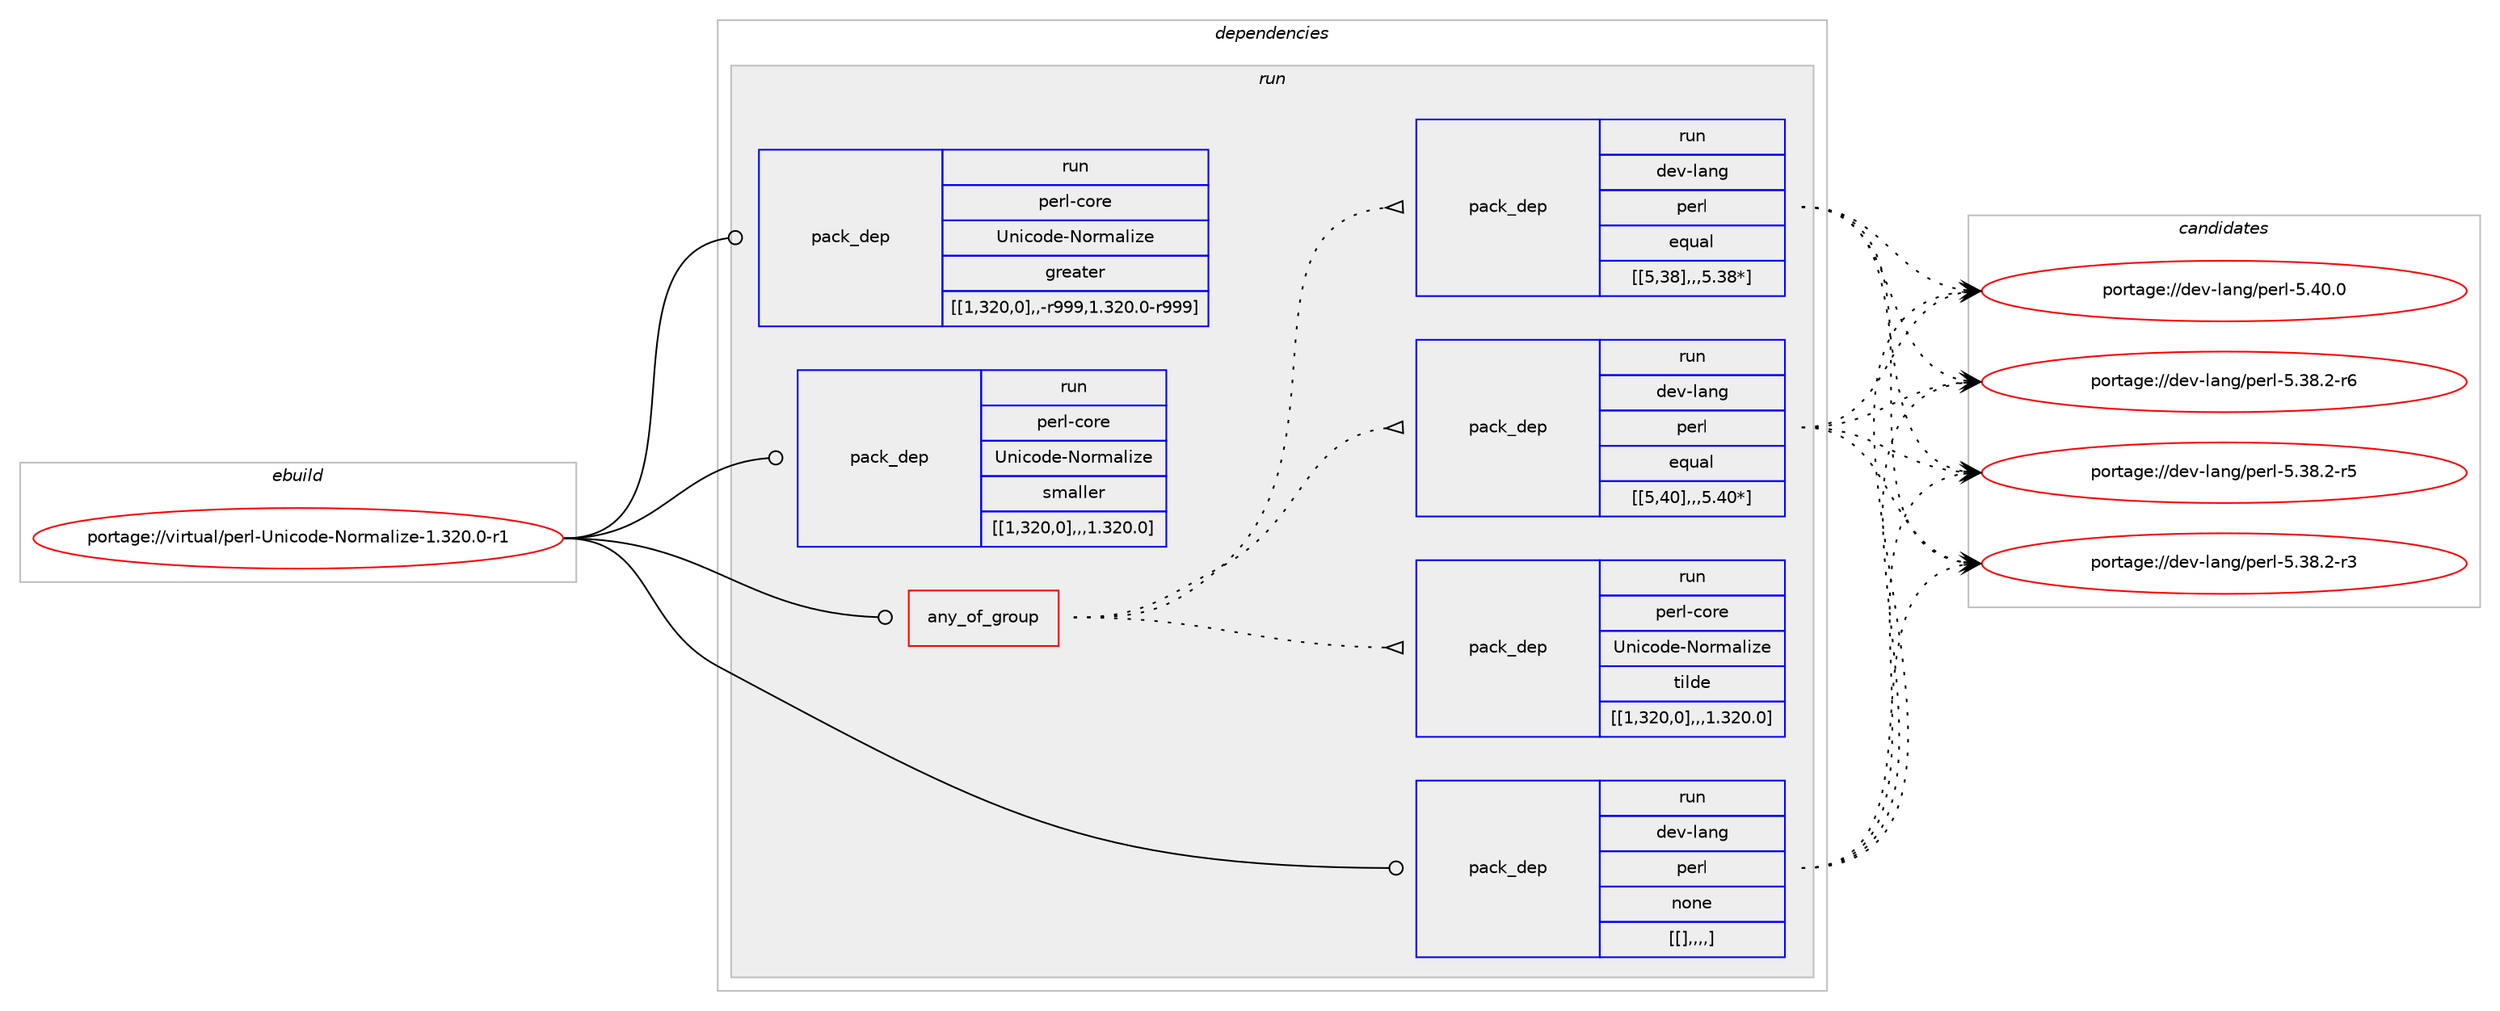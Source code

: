 digraph prolog {

# *************
# Graph options
# *************

newrank=true;
concentrate=true;
compound=true;
graph [rankdir=LR,fontname=Helvetica,fontsize=10,ranksep=1.5];#, ranksep=2.5, nodesep=0.2];
edge  [arrowhead=vee];
node  [fontname=Helvetica,fontsize=10];

# **********
# The ebuild
# **********

subgraph cluster_leftcol {
color=gray;
label=<<i>ebuild</i>>;
id [label="portage://virtual/perl-Unicode-Normalize-1.320.0-r1", color=red, width=4, href="../virtual/perl-Unicode-Normalize-1.320.0-r1.svg"];
}

# ****************
# The dependencies
# ****************

subgraph cluster_midcol {
color=gray;
label=<<i>dependencies</i>>;
subgraph cluster_compile {
fillcolor="#eeeeee";
style=filled;
label=<<i>compile</i>>;
}
subgraph cluster_compileandrun {
fillcolor="#eeeeee";
style=filled;
label=<<i>compile and run</i>>;
}
subgraph cluster_run {
fillcolor="#eeeeee";
style=filled;
label=<<i>run</i>>;
subgraph any193 {
dependency31150 [label=<<TABLE BORDER="0" CELLBORDER="1" CELLSPACING="0" CELLPADDING="4"><TR><TD CELLPADDING="10">any_of_group</TD></TR></TABLE>>, shape=none, color=red];subgraph pack19669 {
dependency31151 [label=<<TABLE BORDER="0" CELLBORDER="1" CELLSPACING="0" CELLPADDING="4" WIDTH="220"><TR><TD ROWSPAN="6" CELLPADDING="30">pack_dep</TD></TR><TR><TD WIDTH="110">run</TD></TR><TR><TD>dev-lang</TD></TR><TR><TD>perl</TD></TR><TR><TD>equal</TD></TR><TR><TD>[[5,40],,,5.40*]</TD></TR></TABLE>>, shape=none, color=blue];
}
dependency31150:e -> dependency31151:w [weight=20,style="dotted",arrowhead="oinv"];
subgraph pack19670 {
dependency31152 [label=<<TABLE BORDER="0" CELLBORDER="1" CELLSPACING="0" CELLPADDING="4" WIDTH="220"><TR><TD ROWSPAN="6" CELLPADDING="30">pack_dep</TD></TR><TR><TD WIDTH="110">run</TD></TR><TR><TD>dev-lang</TD></TR><TR><TD>perl</TD></TR><TR><TD>equal</TD></TR><TR><TD>[[5,38],,,5.38*]</TD></TR></TABLE>>, shape=none, color=blue];
}
dependency31150:e -> dependency31152:w [weight=20,style="dotted",arrowhead="oinv"];
subgraph pack19671 {
dependency31153 [label=<<TABLE BORDER="0" CELLBORDER="1" CELLSPACING="0" CELLPADDING="4" WIDTH="220"><TR><TD ROWSPAN="6" CELLPADDING="30">pack_dep</TD></TR><TR><TD WIDTH="110">run</TD></TR><TR><TD>perl-core</TD></TR><TR><TD>Unicode-Normalize</TD></TR><TR><TD>tilde</TD></TR><TR><TD>[[1,320,0],,,1.320.0]</TD></TR></TABLE>>, shape=none, color=blue];
}
dependency31150:e -> dependency31153:w [weight=20,style="dotted",arrowhead="oinv"];
}
id:e -> dependency31150:w [weight=20,style="solid",arrowhead="odot"];
subgraph pack19672 {
dependency31154 [label=<<TABLE BORDER="0" CELLBORDER="1" CELLSPACING="0" CELLPADDING="4" WIDTH="220"><TR><TD ROWSPAN="6" CELLPADDING="30">pack_dep</TD></TR><TR><TD WIDTH="110">run</TD></TR><TR><TD>dev-lang</TD></TR><TR><TD>perl</TD></TR><TR><TD>none</TD></TR><TR><TD>[[],,,,]</TD></TR></TABLE>>, shape=none, color=blue];
}
id:e -> dependency31154:w [weight=20,style="solid",arrowhead="odot"];
subgraph pack19673 {
dependency31155 [label=<<TABLE BORDER="0" CELLBORDER="1" CELLSPACING="0" CELLPADDING="4" WIDTH="220"><TR><TD ROWSPAN="6" CELLPADDING="30">pack_dep</TD></TR><TR><TD WIDTH="110">run</TD></TR><TR><TD>perl-core</TD></TR><TR><TD>Unicode-Normalize</TD></TR><TR><TD>greater</TD></TR><TR><TD>[[1,320,0],,-r999,1.320.0-r999]</TD></TR></TABLE>>, shape=none, color=blue];
}
id:e -> dependency31155:w [weight=20,style="solid",arrowhead="odot"];
subgraph pack19674 {
dependency31156 [label=<<TABLE BORDER="0" CELLBORDER="1" CELLSPACING="0" CELLPADDING="4" WIDTH="220"><TR><TD ROWSPAN="6" CELLPADDING="30">pack_dep</TD></TR><TR><TD WIDTH="110">run</TD></TR><TR><TD>perl-core</TD></TR><TR><TD>Unicode-Normalize</TD></TR><TR><TD>smaller</TD></TR><TR><TD>[[1,320,0],,,1.320.0]</TD></TR></TABLE>>, shape=none, color=blue];
}
id:e -> dependency31156:w [weight=20,style="solid",arrowhead="odot"];
}
}

# **************
# The candidates
# **************

subgraph cluster_choices {
rank=same;
color=gray;
label=<<i>candidates</i>>;

subgraph choice19669 {
color=black;
nodesep=1;
choice10010111845108971101034711210111410845534652484648 [label="portage://dev-lang/perl-5.40.0", color=red, width=4,href="../dev-lang/perl-5.40.0.svg"];
choice100101118451089711010347112101114108455346515646504511454 [label="portage://dev-lang/perl-5.38.2-r6", color=red, width=4,href="../dev-lang/perl-5.38.2-r6.svg"];
choice100101118451089711010347112101114108455346515646504511453 [label="portage://dev-lang/perl-5.38.2-r5", color=red, width=4,href="../dev-lang/perl-5.38.2-r5.svg"];
choice100101118451089711010347112101114108455346515646504511451 [label="portage://dev-lang/perl-5.38.2-r3", color=red, width=4,href="../dev-lang/perl-5.38.2-r3.svg"];
dependency31151:e -> choice10010111845108971101034711210111410845534652484648:w [style=dotted,weight="100"];
dependency31151:e -> choice100101118451089711010347112101114108455346515646504511454:w [style=dotted,weight="100"];
dependency31151:e -> choice100101118451089711010347112101114108455346515646504511453:w [style=dotted,weight="100"];
dependency31151:e -> choice100101118451089711010347112101114108455346515646504511451:w [style=dotted,weight="100"];
}
subgraph choice19670 {
color=black;
nodesep=1;
choice10010111845108971101034711210111410845534652484648 [label="portage://dev-lang/perl-5.40.0", color=red, width=4,href="../dev-lang/perl-5.40.0.svg"];
choice100101118451089711010347112101114108455346515646504511454 [label="portage://dev-lang/perl-5.38.2-r6", color=red, width=4,href="../dev-lang/perl-5.38.2-r6.svg"];
choice100101118451089711010347112101114108455346515646504511453 [label="portage://dev-lang/perl-5.38.2-r5", color=red, width=4,href="../dev-lang/perl-5.38.2-r5.svg"];
choice100101118451089711010347112101114108455346515646504511451 [label="portage://dev-lang/perl-5.38.2-r3", color=red, width=4,href="../dev-lang/perl-5.38.2-r3.svg"];
dependency31152:e -> choice10010111845108971101034711210111410845534652484648:w [style=dotted,weight="100"];
dependency31152:e -> choice100101118451089711010347112101114108455346515646504511454:w [style=dotted,weight="100"];
dependency31152:e -> choice100101118451089711010347112101114108455346515646504511453:w [style=dotted,weight="100"];
dependency31152:e -> choice100101118451089711010347112101114108455346515646504511451:w [style=dotted,weight="100"];
}
subgraph choice19671 {
color=black;
nodesep=1;
}
subgraph choice19672 {
color=black;
nodesep=1;
choice10010111845108971101034711210111410845534652484648 [label="portage://dev-lang/perl-5.40.0", color=red, width=4,href="../dev-lang/perl-5.40.0.svg"];
choice100101118451089711010347112101114108455346515646504511454 [label="portage://dev-lang/perl-5.38.2-r6", color=red, width=4,href="../dev-lang/perl-5.38.2-r6.svg"];
choice100101118451089711010347112101114108455346515646504511453 [label="portage://dev-lang/perl-5.38.2-r5", color=red, width=4,href="../dev-lang/perl-5.38.2-r5.svg"];
choice100101118451089711010347112101114108455346515646504511451 [label="portage://dev-lang/perl-5.38.2-r3", color=red, width=4,href="../dev-lang/perl-5.38.2-r3.svg"];
dependency31154:e -> choice10010111845108971101034711210111410845534652484648:w [style=dotted,weight="100"];
dependency31154:e -> choice100101118451089711010347112101114108455346515646504511454:w [style=dotted,weight="100"];
dependency31154:e -> choice100101118451089711010347112101114108455346515646504511453:w [style=dotted,weight="100"];
dependency31154:e -> choice100101118451089711010347112101114108455346515646504511451:w [style=dotted,weight="100"];
}
subgraph choice19673 {
color=black;
nodesep=1;
}
subgraph choice19674 {
color=black;
nodesep=1;
}
}

}
